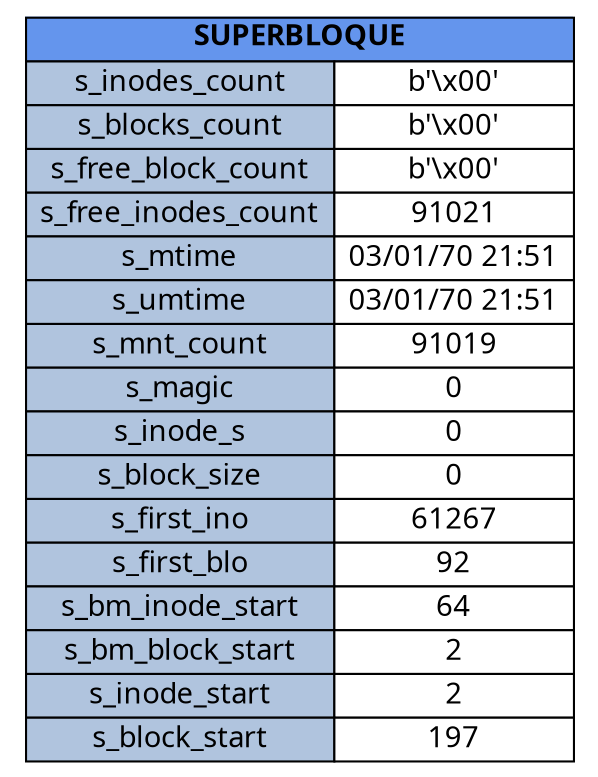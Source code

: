 digraph G{
    nodo [shape=none, fontname="Century Gothic" label=<   <table border='0' cellborder='1' cellspacing='0' bgcolor="cornflowerblue">    <tr> <td COLSPAN='2'> <b>SUPERBLOQUE</b> </td></tr>
    <tr> <td bgcolor="lightsteelblue"> s_inodes_count </td> <td bgcolor="white"> b'\x00' </td> </tr>
    <tr> <td bgcolor="lightsteelblue"> s_blocks_count </td> <td bgcolor="white"> b'\x00' </td> </tr>
    <tr> <td bgcolor="lightsteelblue"> s_free_block_count </td> <td bgcolor="white"> b'\x00' </td> </tr>
    <tr> <td bgcolor="lightsteelblue"> s_free_inodes_count </td> <td bgcolor="white"> 91021 </td> </tr>
    <tr> <td bgcolor="lightsteelblue"> s_mtime </td> <td bgcolor="white"> 03/01/70 21:51 </td></tr>
    <tr> <td bgcolor="lightsteelblue"> s_umtime </td> <td bgcolor="white"> 03/01/70 21:51 </td> </tr>
    <tr> <td bgcolor="lightsteelblue"> s_mnt_count </td> <td bgcolor="white"> 91019 </td> </tr>
    <tr> <td bgcolor="lightsteelblue"> s_magic </td> <td bgcolor="white"> 0 </td> </tr>
    <tr> <td bgcolor="lightsteelblue"> s_inode_s </td> <td bgcolor="white"> 0 </td> </tr>
    <tr> <td bgcolor="lightsteelblue"> s_block_size </td> <td bgcolor="white"> 0 </td> </tr>
    <tr> <td bgcolor="lightsteelblue"> s_first_ino </td> <td bgcolor="white"> 61267 </td> </tr>
    <tr> <td bgcolor="lightsteelblue"> s_first_blo </td> <td bgcolor="white"> 92 </td> </tr>
    <tr> <td bgcolor="lightsteelblue"> s_bm_inode_start </td> <td bgcolor="white"> 64 </td></tr>
    <tr> <td bgcolor="lightsteelblue"> s_bm_block_start </td> <td bgcolor="white"> 2 </td> </tr>
    <tr> <td bgcolor="lightsteelblue"> s_inode_start </td> <td bgcolor="white"> 2 </td> </tr>
    <tr> <td bgcolor="lightsteelblue"> s_block_start </td> <td bgcolor="white"> 197 </td> </tr>
   </table>>]

}